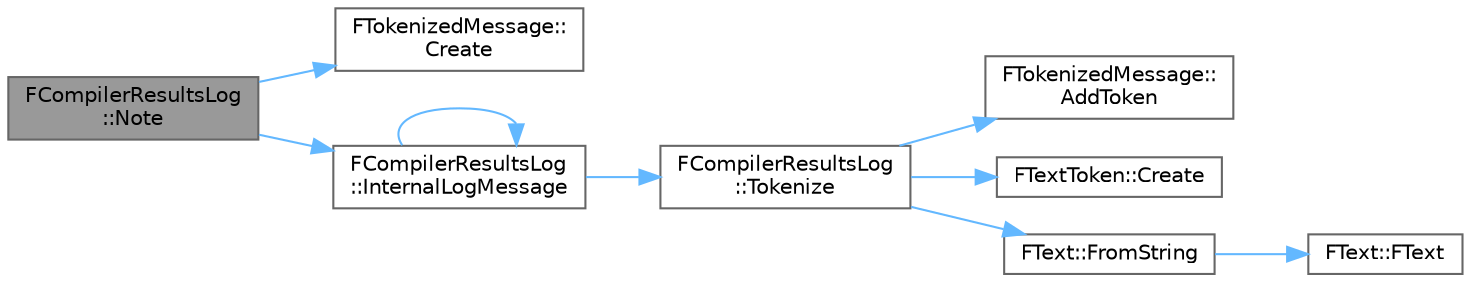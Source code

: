 digraph "FCompilerResultsLog::Note"
{
 // INTERACTIVE_SVG=YES
 // LATEX_PDF_SIZE
  bgcolor="transparent";
  edge [fontname=Helvetica,fontsize=10,labelfontname=Helvetica,labelfontsize=10];
  node [fontname=Helvetica,fontsize=10,shape=box,height=0.2,width=0.4];
  rankdir="LR";
  Node1 [id="Node000001",label="FCompilerResultsLog\l::Note",height=0.2,width=0.4,color="gray40", fillcolor="grey60", style="filled", fontcolor="black",tooltip="Write a note in to the compiler log."];
  Node1 -> Node2 [id="edge1_Node000001_Node000002",color="steelblue1",style="solid",tooltip=" "];
  Node2 [id="Node000002",label="FTokenizedMessage::\lCreate",height=0.2,width=0.4,color="grey40", fillcolor="white", style="filled",URL="$dc/dce/classFTokenizedMessage.html#a9e804121bbbd2751c5bfb9046355383a",tooltip="Creates a new FTokenizedMessage."];
  Node1 -> Node3 [id="edge2_Node000001_Node000003",color="steelblue1",style="solid",tooltip=" "];
  Node3 [id="Node000003",label="FCompilerResultsLog\l::InternalLogMessage",height=0.2,width=0.4,color="grey40", fillcolor="white", style="filled",URL="$d4/d9d/classFCompilerResultsLog.html#a6fae7a57840c6a2053beb43bbffec1fb",tooltip=" "];
  Node3 -> Node3 [id="edge3_Node000003_Node000003",color="steelblue1",style="solid",tooltip=" "];
  Node3 -> Node4 [id="edge4_Node000003_Node000004",color="steelblue1",style="solid",tooltip=" "];
  Node4 [id="Node000004",label="FCompilerResultsLog\l::Tokenize",height=0.2,width=0.4,color="grey40", fillcolor="white", style="filled",URL="$d4/d9d/classFCompilerResultsLog.html#a70248aeee9d245b6eb82e12a49878179",tooltip=" "];
  Node4 -> Node5 [id="edge5_Node000004_Node000005",color="steelblue1",style="solid",tooltip=" "];
  Node5 [id="Node000005",label="FTokenizedMessage::\lAddToken",height=0.2,width=0.4,color="grey40", fillcolor="white", style="filled",URL="$dc/dce/classFTokenizedMessage.html#ad4173291f288edb24a3bd59135629f5d",tooltip="Adds a token to a message."];
  Node4 -> Node6 [id="edge6_Node000004_Node000006",color="steelblue1",style="solid",tooltip=" "];
  Node6 [id="Node000006",label="FTextToken::Create",height=0.2,width=0.4,color="grey40", fillcolor="white", style="filled",URL="$d4/d95/classFTextToken.html#a64e00626adcf202a1cbf813c85affb93",tooltip="Factory method, tokens can only be constructed as shared refs."];
  Node4 -> Node7 [id="edge7_Node000004_Node000007",color="steelblue1",style="solid",tooltip=" "];
  Node7 [id="Node000007",label="FText::FromString",height=0.2,width=0.4,color="grey40", fillcolor="white", style="filled",URL="$d0/dcb/classFText.html#af6cbe7498fdc624e1e3188326c9be5a5",tooltip="Generate an FText representing the passed in string."];
  Node7 -> Node8 [id="edge8_Node000007_Node000008",color="steelblue1",style="solid",tooltip=" "];
  Node8 [id="Node000008",label="FText::FText",height=0.2,width=0.4,color="grey40", fillcolor="white", style="filled",URL="$d0/dcb/classFText.html#aed2543585ee29658b23f660d8108334c",tooltip=" "];
}
